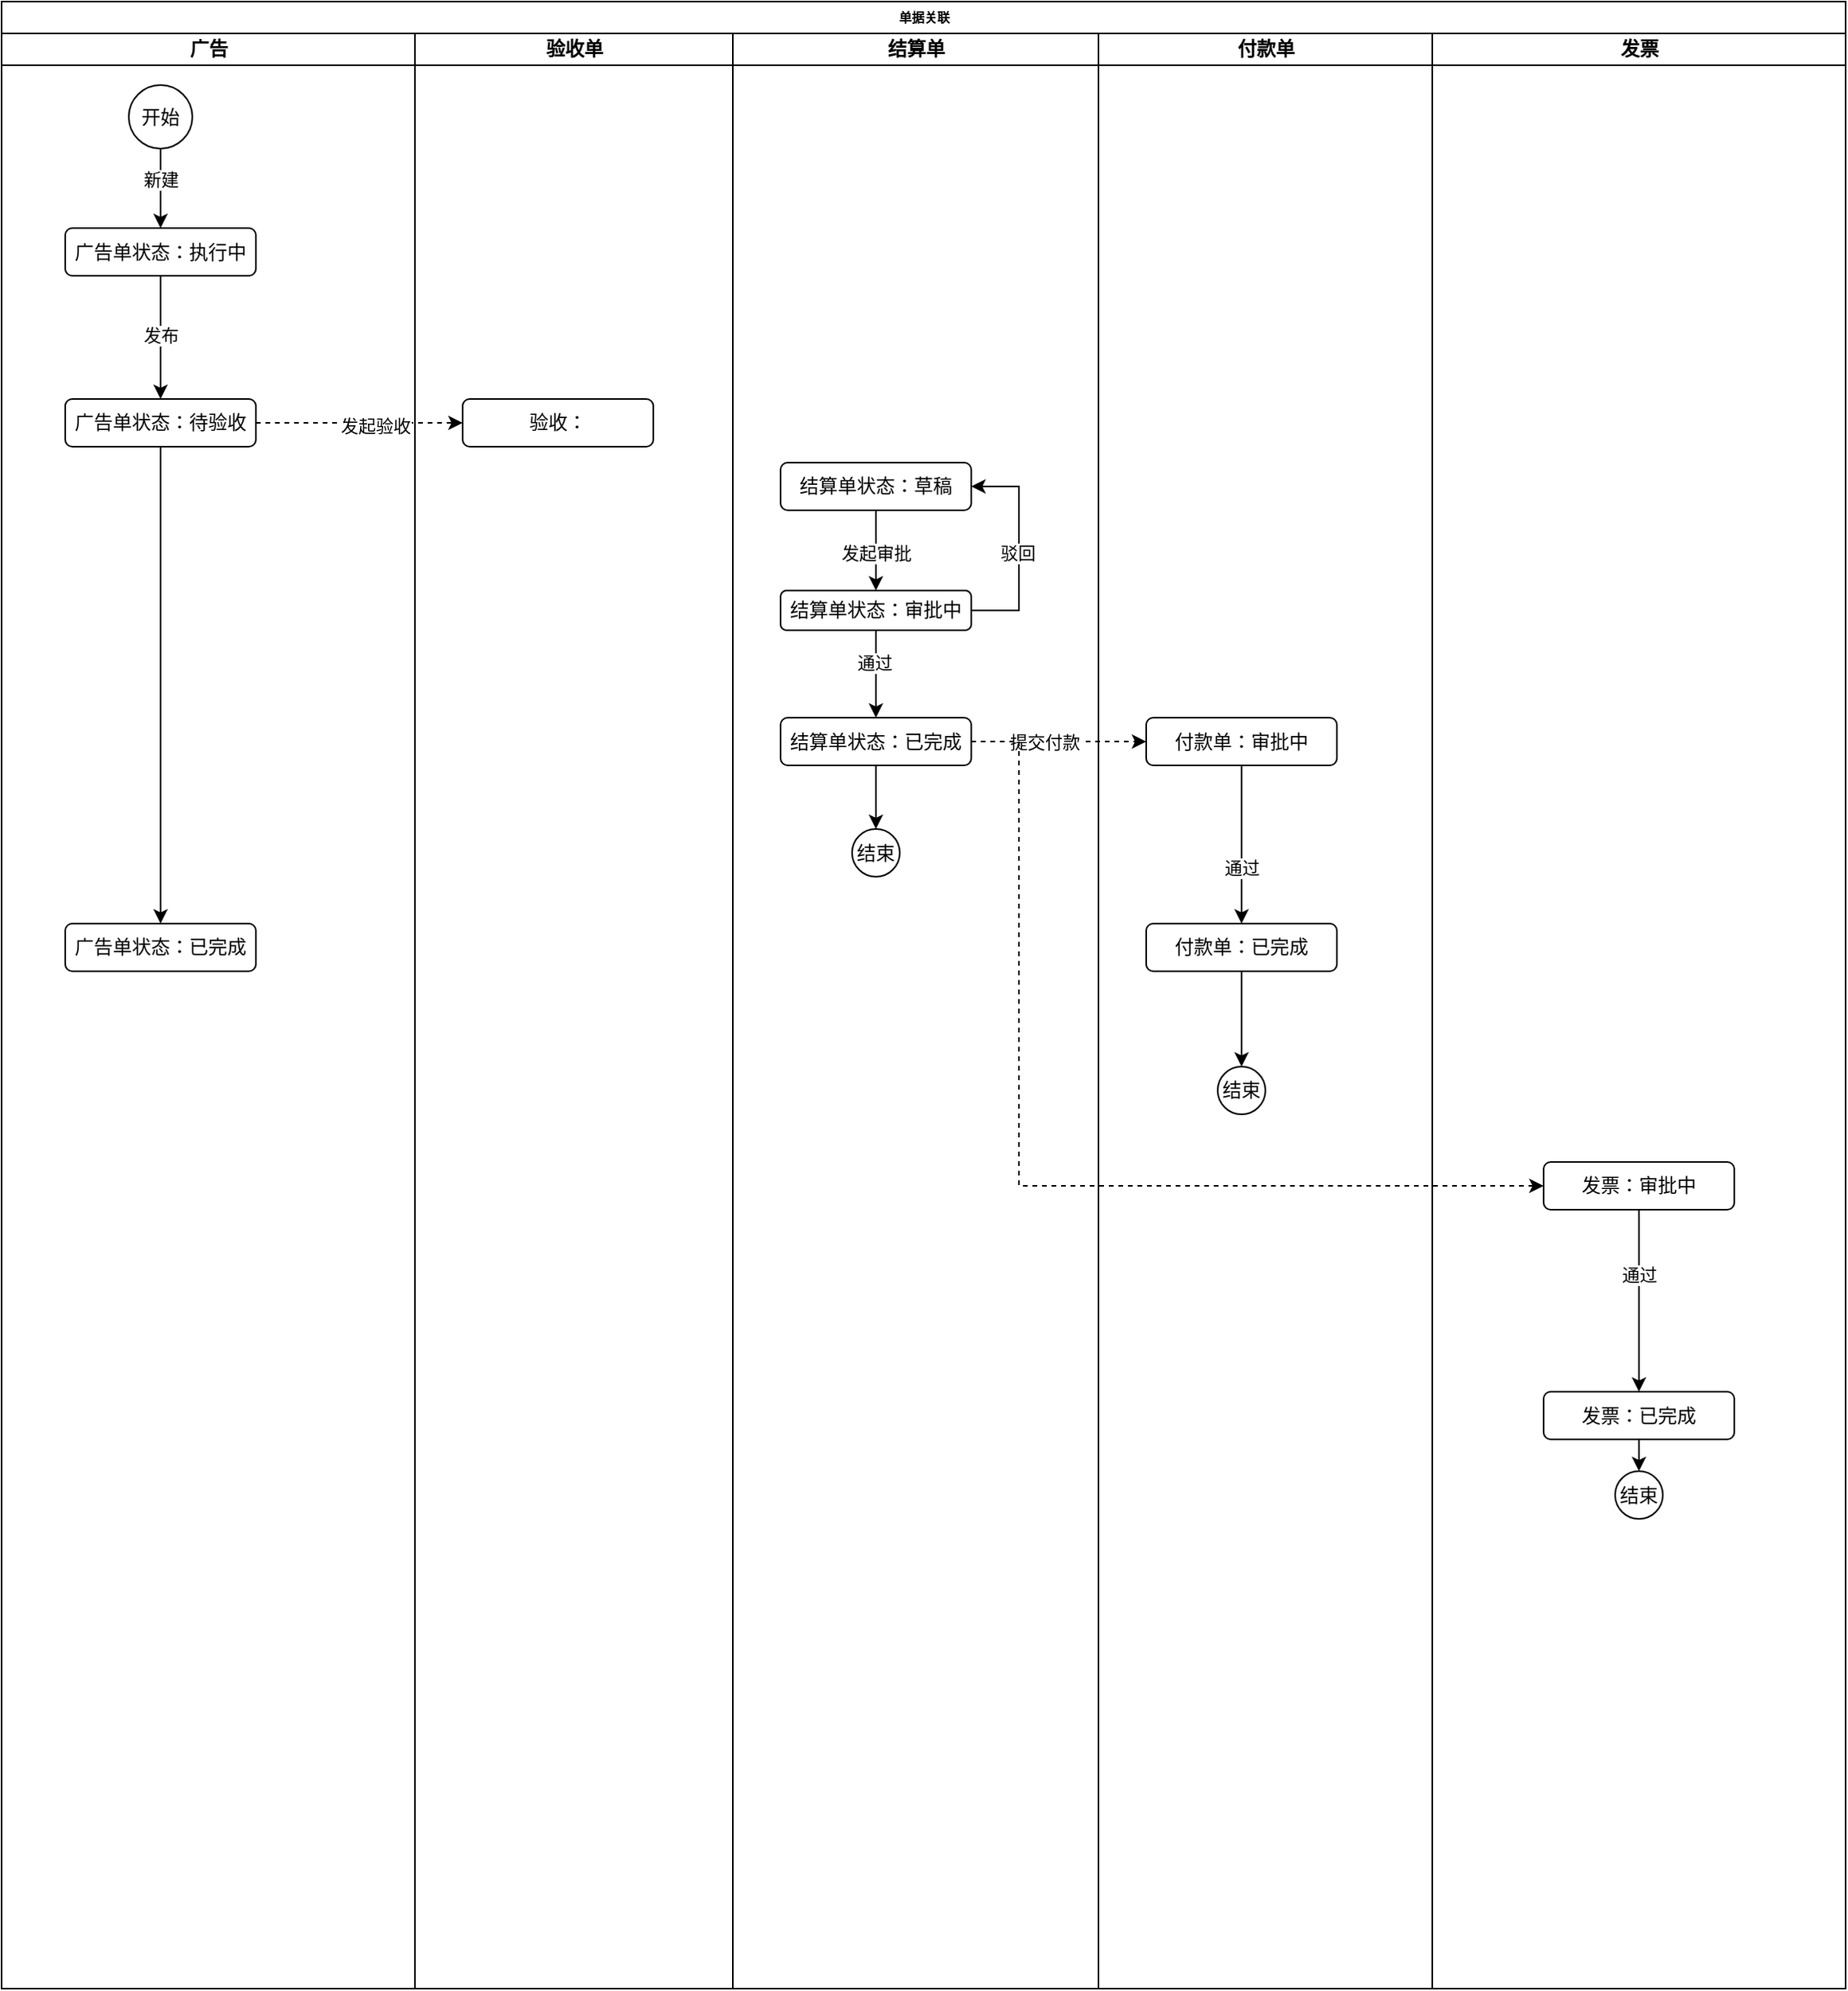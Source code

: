 <mxfile version="15.5.7" type="github">
  <diagram name="Page-1" id="74e2e168-ea6b-b213-b513-2b3c1d86103e">
    <mxGraphModel dx="1363" dy="722" grid="1" gridSize="10" guides="1" tooltips="1" connect="1" arrows="1" fold="1" page="1" pageScale="1" pageWidth="1100" pageHeight="850" math="0" shadow="0">
      <root>
        <mxCell id="0" />
        <mxCell id="1" parent="0" />
        <mxCell id="77e6c97f196da883-1" value="单据关联" style="swimlane;html=1;childLayout=stackLayout;startSize=20;rounded=0;shadow=0;labelBackgroundColor=none;strokeWidth=1;fontFamily=Verdana;fontSize=8;align=center;" parent="1" vertex="1">
          <mxGeometry x="70" y="40" width="1160" height="1250" as="geometry" />
        </mxCell>
        <mxCell id="77e6c97f196da883-2" value="广告" style="swimlane;html=1;startSize=20;" parent="77e6c97f196da883-1" vertex="1">
          <mxGeometry y="20" width="260" height="1230" as="geometry" />
        </mxCell>
        <mxCell id="aBmIKwotE1516bp-mT_H-89" value="开始" style="ellipse;whiteSpace=wrap;html=1;aspect=fixed;" parent="77e6c97f196da883-2" vertex="1">
          <mxGeometry x="80" y="32.5" width="40" height="40" as="geometry" />
        </mxCell>
        <mxCell id="aBmIKwotE1516bp-mT_H-92" value="广告单状态：执行中" style="rounded=1;whiteSpace=wrap;html=1;" parent="77e6c97f196da883-2" vertex="1">
          <mxGeometry x="40" y="122.5" width="120" height="30" as="geometry" />
        </mxCell>
        <mxCell id="aBmIKwotE1516bp-mT_H-87" style="edgeStyle=orthogonalEdgeStyle;rounded=0;orthogonalLoop=1;jettySize=auto;html=1;" parent="77e6c97f196da883-2" source="aBmIKwotE1516bp-mT_H-89" target="aBmIKwotE1516bp-mT_H-92" edge="1">
          <mxGeometry relative="1" as="geometry" />
        </mxCell>
        <mxCell id="aBmIKwotE1516bp-mT_H-88" value="新建" style="edgeLabel;html=1;align=center;verticalAlign=middle;resizable=0;points=[];" parent="aBmIKwotE1516bp-mT_H-87" vertex="1" connectable="0">
          <mxGeometry x="0.305" relative="1" as="geometry">
            <mxPoint y="-13" as="offset" />
          </mxGeometry>
        </mxCell>
        <mxCell id="aBmIKwotE1516bp-mT_H-96" value="广告单状态：待验收" style="whiteSpace=wrap;html=1;rounded=1;" parent="77e6c97f196da883-2" vertex="1">
          <mxGeometry x="40" y="230" width="120" height="30" as="geometry" />
        </mxCell>
        <mxCell id="aBmIKwotE1516bp-mT_H-90" value="" style="edgeStyle=orthogonalEdgeStyle;rounded=0;orthogonalLoop=1;jettySize=auto;html=1;" parent="77e6c97f196da883-2" source="aBmIKwotE1516bp-mT_H-92" target="aBmIKwotE1516bp-mT_H-96" edge="1">
          <mxGeometry relative="1" as="geometry" />
        </mxCell>
        <mxCell id="aBmIKwotE1516bp-mT_H-91" value="发布" style="edgeLabel;html=1;align=center;verticalAlign=middle;resizable=0;points=[];" parent="aBmIKwotE1516bp-mT_H-90" vertex="1" connectable="0">
          <mxGeometry x="-0.255" relative="1" as="geometry">
            <mxPoint y="8" as="offset" />
          </mxGeometry>
        </mxCell>
        <mxCell id="aBmIKwotE1516bp-mT_H-98" value="广告单状态：已完成" style="whiteSpace=wrap;html=1;rounded=1;" parent="77e6c97f196da883-2" vertex="1">
          <mxGeometry x="40" y="560" width="120" height="30" as="geometry" />
        </mxCell>
        <mxCell id="aBmIKwotE1516bp-mT_H-93" style="edgeStyle=orthogonalEdgeStyle;rounded=0;orthogonalLoop=1;jettySize=auto;html=1;" parent="77e6c97f196da883-2" source="aBmIKwotE1516bp-mT_H-96" target="aBmIKwotE1516bp-mT_H-98" edge="1">
          <mxGeometry relative="1" as="geometry" />
        </mxCell>
        <mxCell id="fGOAJabwBnxniOqew7rS-1" value="验收单" style="swimlane;html=1;startSize=20;" vertex="1" parent="77e6c97f196da883-1">
          <mxGeometry x="260" y="20" width="200" height="1230" as="geometry" />
        </mxCell>
        <mxCell id="fGOAJabwBnxniOqew7rS-8" value="验收：" style="rounded=1;whiteSpace=wrap;html=1;" vertex="1" parent="fGOAJabwBnxniOqew7rS-1">
          <mxGeometry x="30" y="230" width="120" height="30" as="geometry" />
        </mxCell>
        <mxCell id="77e6c97f196da883-3" value="结算单" style="swimlane;html=1;startSize=20;" parent="77e6c97f196da883-1" vertex="1">
          <mxGeometry x="460" y="20" width="230" height="1230" as="geometry">
            <mxRectangle x="250" y="20" width="30" height="730" as="alternateBounds" />
          </mxGeometry>
        </mxCell>
        <mxCell id="aBmIKwotE1516bp-mT_H-120" value="" style="edgeStyle=orthogonalEdgeStyle;rounded=0;orthogonalLoop=1;jettySize=auto;html=1;" parent="77e6c97f196da883-3" source="aBmIKwotE1516bp-mT_H-122" target="aBmIKwotE1516bp-mT_H-127" edge="1">
          <mxGeometry relative="1" as="geometry" />
        </mxCell>
        <mxCell id="aBmIKwotE1516bp-mT_H-121" value="发起审批" style="edgeLabel;html=1;align=center;verticalAlign=middle;resizable=0;points=[];" parent="aBmIKwotE1516bp-mT_H-120" vertex="1" connectable="0">
          <mxGeometry x="-0.255" relative="1" as="geometry">
            <mxPoint y="8" as="offset" />
          </mxGeometry>
        </mxCell>
        <mxCell id="aBmIKwotE1516bp-mT_H-122" value="结算单状态：草稿" style="rounded=1;whiteSpace=wrap;html=1;" parent="77e6c97f196da883-3" vertex="1">
          <mxGeometry x="30" y="270" width="120" height="30" as="geometry" />
        </mxCell>
        <mxCell id="aBmIKwotE1516bp-mT_H-123" style="edgeStyle=orthogonalEdgeStyle;rounded=0;orthogonalLoop=1;jettySize=auto;html=1;" parent="77e6c97f196da883-3" source="aBmIKwotE1516bp-mT_H-127" target="aBmIKwotE1516bp-mT_H-129" edge="1">
          <mxGeometry relative="1" as="geometry" />
        </mxCell>
        <mxCell id="aBmIKwotE1516bp-mT_H-124" value="通过" style="edgeLabel;html=1;align=center;verticalAlign=middle;resizable=0;points=[];" parent="aBmIKwotE1516bp-mT_H-123" vertex="1" connectable="0">
          <mxGeometry x="-0.275" y="-1" relative="1" as="geometry">
            <mxPoint as="offset" />
          </mxGeometry>
        </mxCell>
        <mxCell id="aBmIKwotE1516bp-mT_H-125" style="edgeStyle=orthogonalEdgeStyle;rounded=0;orthogonalLoop=1;jettySize=auto;html=1;entryX=1;entryY=0.5;entryDx=0;entryDy=0;" parent="77e6c97f196da883-3" source="aBmIKwotE1516bp-mT_H-127" target="aBmIKwotE1516bp-mT_H-122" edge="1">
          <mxGeometry relative="1" as="geometry">
            <Array as="points">
              <mxPoint x="180" y="363" />
              <mxPoint x="180" y="285" />
            </Array>
          </mxGeometry>
        </mxCell>
        <mxCell id="aBmIKwotE1516bp-mT_H-126" value="驳回" style="edgeLabel;html=1;align=center;verticalAlign=middle;resizable=0;points=[];" parent="aBmIKwotE1516bp-mT_H-125" vertex="1" connectable="0">
          <mxGeometry x="-0.194" y="1" relative="1" as="geometry">
            <mxPoint y="-11" as="offset" />
          </mxGeometry>
        </mxCell>
        <mxCell id="aBmIKwotE1516bp-mT_H-127" value="结算单状态：审批中" style="whiteSpace=wrap;html=1;rounded=1;" parent="77e6c97f196da883-3" vertex="1">
          <mxGeometry x="30" y="350.5" width="120" height="25" as="geometry" />
        </mxCell>
        <mxCell id="aBmIKwotE1516bp-mT_H-128" style="edgeStyle=orthogonalEdgeStyle;rounded=0;orthogonalLoop=1;jettySize=auto;html=1;entryX=0.5;entryY=0;entryDx=0;entryDy=0;" parent="77e6c97f196da883-3" source="aBmIKwotE1516bp-mT_H-129" target="aBmIKwotE1516bp-mT_H-130" edge="1">
          <mxGeometry relative="1" as="geometry" />
        </mxCell>
        <mxCell id="aBmIKwotE1516bp-mT_H-129" value="结算单状态：已完成" style="whiteSpace=wrap;html=1;rounded=1;" parent="77e6c97f196da883-3" vertex="1">
          <mxGeometry x="30" y="430.5" width="120" height="30" as="geometry" />
        </mxCell>
        <mxCell id="aBmIKwotE1516bp-mT_H-130" value="结束" style="ellipse;whiteSpace=wrap;html=1;aspect=fixed;" parent="77e6c97f196da883-3" vertex="1">
          <mxGeometry x="75" y="500.5" width="30" height="30" as="geometry" />
        </mxCell>
        <mxCell id="aBmIKwotE1516bp-mT_H-197" style="edgeStyle=orthogonalEdgeStyle;curved=0;rounded=1;sketch=0;orthogonalLoop=1;jettySize=auto;html=1;dashed=1;" parent="77e6c97f196da883-1" source="aBmIKwotE1516bp-mT_H-129" target="aBmIKwotE1516bp-mT_H-183" edge="1">
          <mxGeometry relative="1" as="geometry" />
        </mxCell>
        <mxCell id="fGOAJabwBnxniOqew7rS-13" value="提交付款" style="edgeLabel;html=1;align=center;verticalAlign=middle;resizable=0;points=[];" vertex="1" connectable="0" parent="aBmIKwotE1516bp-mT_H-197">
          <mxGeometry x="-0.172" relative="1" as="geometry">
            <mxPoint as="offset" />
          </mxGeometry>
        </mxCell>
        <mxCell id="aBmIKwotE1516bp-mT_H-145" value="付款单" style="swimlane;html=1;startSize=20;" parent="77e6c97f196da883-1" vertex="1">
          <mxGeometry x="690" y="20" width="210" height="1230" as="geometry" />
        </mxCell>
        <mxCell id="aBmIKwotE1516bp-mT_H-193" style="edgeStyle=orthogonalEdgeStyle;curved=0;rounded=1;sketch=0;orthogonalLoop=1;jettySize=auto;html=1;" parent="aBmIKwotE1516bp-mT_H-145" source="aBmIKwotE1516bp-mT_H-183" target="aBmIKwotE1516bp-mT_H-190" edge="1">
          <mxGeometry relative="1" as="geometry" />
        </mxCell>
        <mxCell id="aBmIKwotE1516bp-mT_H-194" value="通过" style="edgeLabel;html=1;align=center;verticalAlign=middle;resizable=0;points=[];" parent="aBmIKwotE1516bp-mT_H-193" vertex="1" connectable="0">
          <mxGeometry x="0.294" relative="1" as="geometry">
            <mxPoint as="offset" />
          </mxGeometry>
        </mxCell>
        <mxCell id="aBmIKwotE1516bp-mT_H-183" value="付款单：审批中" style="rounded=1;whiteSpace=wrap;html=1;" parent="aBmIKwotE1516bp-mT_H-145" vertex="1">
          <mxGeometry x="30" y="430.5" width="120" height="30" as="geometry" />
        </mxCell>
        <mxCell id="aBmIKwotE1516bp-mT_H-190" value="付款单：已完成" style="whiteSpace=wrap;html=1;rounded=1;" parent="aBmIKwotE1516bp-mT_H-145" vertex="1">
          <mxGeometry x="30" y="560" width="120" height="30" as="geometry" />
        </mxCell>
        <mxCell id="aBmIKwotE1516bp-mT_H-191" value="结束" style="ellipse;whiteSpace=wrap;html=1;aspect=fixed;" parent="aBmIKwotE1516bp-mT_H-145" vertex="1">
          <mxGeometry x="75" y="650" width="30" height="30" as="geometry" />
        </mxCell>
        <mxCell id="aBmIKwotE1516bp-mT_H-189" style="edgeStyle=orthogonalEdgeStyle;rounded=0;orthogonalLoop=1;jettySize=auto;html=1;entryX=0.5;entryY=0;entryDx=0;entryDy=0;" parent="aBmIKwotE1516bp-mT_H-145" source="aBmIKwotE1516bp-mT_H-190" target="aBmIKwotE1516bp-mT_H-191" edge="1">
          <mxGeometry relative="1" as="geometry" />
        </mxCell>
        <mxCell id="77e6c97f196da883-5" value="发票" style="swimlane;html=1;startSize=20;" parent="77e6c97f196da883-1" vertex="1">
          <mxGeometry x="900" y="20" width="260" height="1230" as="geometry">
            <mxRectangle x="650" y="20" width="30" height="730" as="alternateBounds" />
          </mxGeometry>
        </mxCell>
        <mxCell id="aBmIKwotE1516bp-mT_H-205" style="edgeStyle=orthogonalEdgeStyle;curved=0;rounded=1;sketch=0;orthogonalLoop=1;jettySize=auto;html=1;entryX=0.5;entryY=0;entryDx=0;entryDy=0;" parent="77e6c97f196da883-5" source="aBmIKwotE1516bp-mT_H-201" target="aBmIKwotE1516bp-mT_H-203" edge="1">
          <mxGeometry relative="1" as="geometry" />
        </mxCell>
        <mxCell id="aBmIKwotE1516bp-mT_H-206" value="通过" style="edgeLabel;html=1;align=center;verticalAlign=middle;resizable=0;points=[];" parent="aBmIKwotE1516bp-mT_H-205" vertex="1" connectable="0">
          <mxGeometry x="-0.295" relative="1" as="geometry">
            <mxPoint as="offset" />
          </mxGeometry>
        </mxCell>
        <mxCell id="aBmIKwotE1516bp-mT_H-201" value="发票：审批中" style="rounded=1;whiteSpace=wrap;html=1;" parent="77e6c97f196da883-5" vertex="1">
          <mxGeometry x="70" y="710" width="120" height="30" as="geometry" />
        </mxCell>
        <mxCell id="aBmIKwotE1516bp-mT_H-208" style="edgeStyle=orthogonalEdgeStyle;curved=0;rounded=1;sketch=0;orthogonalLoop=1;jettySize=auto;html=1;entryX=0.5;entryY=0;entryDx=0;entryDy=0;" parent="77e6c97f196da883-5" source="aBmIKwotE1516bp-mT_H-203" target="aBmIKwotE1516bp-mT_H-207" edge="1">
          <mxGeometry relative="1" as="geometry" />
        </mxCell>
        <mxCell id="aBmIKwotE1516bp-mT_H-203" value="发票：已完成" style="rounded=1;whiteSpace=wrap;html=1;" parent="77e6c97f196da883-5" vertex="1">
          <mxGeometry x="70" y="854.5" width="120" height="30" as="geometry" />
        </mxCell>
        <mxCell id="aBmIKwotE1516bp-mT_H-207" value="结束" style="ellipse;whiteSpace=wrap;html=1;aspect=fixed;" parent="77e6c97f196da883-5" vertex="1">
          <mxGeometry x="115" y="904.5" width="30" height="30" as="geometry" />
        </mxCell>
        <mxCell id="fGOAJabwBnxniOqew7rS-9" style="edgeStyle=orthogonalEdgeStyle;rounded=0;orthogonalLoop=1;jettySize=auto;html=1;entryX=0;entryY=0.5;entryDx=0;entryDy=0;dashed=1;" edge="1" parent="77e6c97f196da883-1" source="aBmIKwotE1516bp-mT_H-129" target="aBmIKwotE1516bp-mT_H-201">
          <mxGeometry relative="1" as="geometry">
            <Array as="points">
              <mxPoint x="640" y="466" />
              <mxPoint x="640" y="745" />
            </Array>
          </mxGeometry>
        </mxCell>
        <mxCell id="fGOAJabwBnxniOqew7rS-10" style="edgeStyle=orthogonalEdgeStyle;rounded=0;orthogonalLoop=1;jettySize=auto;html=1;dashed=1;" edge="1" parent="77e6c97f196da883-1" source="aBmIKwotE1516bp-mT_H-96" target="fGOAJabwBnxniOqew7rS-8">
          <mxGeometry relative="1" as="geometry" />
        </mxCell>
        <mxCell id="fGOAJabwBnxniOqew7rS-12" value="发起验收" style="edgeLabel;html=1;align=center;verticalAlign=middle;resizable=0;points=[];" vertex="1" connectable="0" parent="fGOAJabwBnxniOqew7rS-10">
          <mxGeometry x="0.151" y="-2" relative="1" as="geometry">
            <mxPoint as="offset" />
          </mxGeometry>
        </mxCell>
      </root>
    </mxGraphModel>
  </diagram>
</mxfile>

